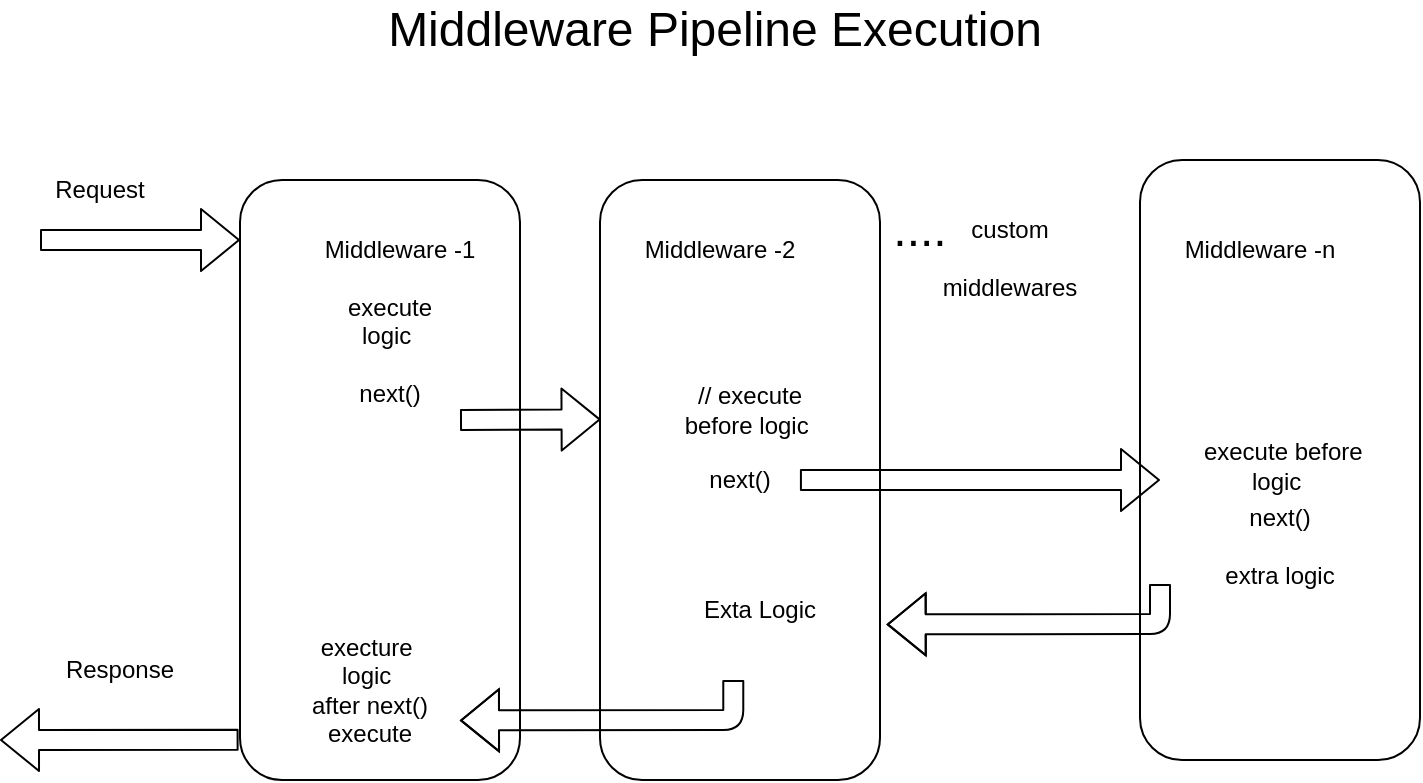 <mxfile>
    <diagram id="BUy-KY2qesNk9KkUB8f5" name="midlewares">
        <mxGraphModel dx="1466" dy="630" grid="1" gridSize="10" guides="1" tooltips="1" connect="1" arrows="1" fold="1" page="1" pageScale="1" pageWidth="827" pageHeight="1169" math="0" shadow="0">
            <root>
                <mxCell id="tZ6gRIYGBJLyPNA3RhWV-0"/>
                <mxCell id="tZ6gRIYGBJLyPNA3RhWV-1" parent="tZ6gRIYGBJLyPNA3RhWV-0"/>
                <mxCell id="tZ6gRIYGBJLyPNA3RhWV-2" value="" style="shape=flexArrow;endArrow=classic;html=1;fontSize=12;" parent="tZ6gRIYGBJLyPNA3RhWV-1" edge="1">
                    <mxGeometry width="50" height="50" relative="1" as="geometry">
                        <mxPoint x="80" y="130" as="sourcePoint"/>
                        <mxPoint x="180" y="130" as="targetPoint"/>
                    </mxGeometry>
                </mxCell>
                <mxCell id="tZ6gRIYGBJLyPNA3RhWV-3" value="" style="rounded=1;whiteSpace=wrap;html=1;fontSize=12;" parent="tZ6gRIYGBJLyPNA3RhWV-1" vertex="1">
                    <mxGeometry x="180" y="100" width="140" height="300" as="geometry"/>
                </mxCell>
                <mxCell id="tZ6gRIYGBJLyPNA3RhWV-4" value="next()" style="rounded=1;whiteSpace=wrap;html=1;fontSize=12;" parent="tZ6gRIYGBJLyPNA3RhWV-1" vertex="1">
                    <mxGeometry x="360" y="100" width="140" height="300" as="geometry"/>
                </mxCell>
                <mxCell id="tZ6gRIYGBJLyPNA3RhWV-6" value="&lt;br&gt;&lt;br&gt;&lt;br&gt;&lt;br&gt;&lt;br&gt;&lt;br&gt;next()&lt;br&gt;&lt;br&gt;extra logic" style="rounded=1;whiteSpace=wrap;html=1;fontSize=12;" parent="tZ6gRIYGBJLyPNA3RhWV-1" vertex="1">
                    <mxGeometry x="630" y="90" width="140" height="300" as="geometry"/>
                </mxCell>
                <mxCell id="tZ6gRIYGBJLyPNA3RhWV-7" value="Middleware -1" style="text;html=1;strokeColor=none;fillColor=none;align=center;verticalAlign=middle;whiteSpace=wrap;rounded=0;fontSize=12;" parent="tZ6gRIYGBJLyPNA3RhWV-1" vertex="1">
                    <mxGeometry x="210" y="120" width="100" height="30" as="geometry"/>
                </mxCell>
                <mxCell id="tZ6gRIYGBJLyPNA3RhWV-8" value="Middleware -n" style="text;html=1;strokeColor=none;fillColor=none;align=center;verticalAlign=middle;whiteSpace=wrap;rounded=0;fontSize=12;" parent="tZ6gRIYGBJLyPNA3RhWV-1" vertex="1">
                    <mxGeometry x="650" y="120" width="80" height="30" as="geometry"/>
                </mxCell>
                <mxCell id="tZ6gRIYGBJLyPNA3RhWV-9" value="Middleware -2" style="text;html=1;strokeColor=none;fillColor=none;align=center;verticalAlign=middle;whiteSpace=wrap;rounded=0;fontSize=12;" parent="tZ6gRIYGBJLyPNA3RhWV-1" vertex="1">
                    <mxGeometry x="380" y="120" width="80" height="30" as="geometry"/>
                </mxCell>
                <mxCell id="tZ6gRIYGBJLyPNA3RhWV-10" value="execute&lt;br&gt;logic&amp;nbsp;&lt;br&gt;&lt;br&gt;next()" style="text;html=1;strokeColor=none;fillColor=none;align=center;verticalAlign=middle;whiteSpace=wrap;rounded=0;fontSize=12;" parent="tZ6gRIYGBJLyPNA3RhWV-1" vertex="1">
                    <mxGeometry x="200" y="170" width="110" height="30" as="geometry"/>
                </mxCell>
                <mxCell id="tZ6gRIYGBJLyPNA3RhWV-11" value="execture&amp;nbsp;&lt;br&gt;logic&amp;nbsp;&lt;br&gt;after next()&lt;br&gt;execute" style="text;html=1;strokeColor=none;fillColor=none;align=center;verticalAlign=middle;whiteSpace=wrap;rounded=0;fontSize=12;" parent="tZ6gRIYGBJLyPNA3RhWV-1" vertex="1">
                    <mxGeometry x="190" y="340" width="110" height="30" as="geometry"/>
                </mxCell>
                <mxCell id="tZ6gRIYGBJLyPNA3RhWV-12" value="" style="shape=flexArrow;endArrow=classic;html=1;fontSize=12;entryX=0.002;entryY=0.399;entryDx=0;entryDy=0;entryPerimeter=0;" parent="tZ6gRIYGBJLyPNA3RhWV-1" target="tZ6gRIYGBJLyPNA3RhWV-4" edge="1">
                    <mxGeometry width="50" height="50" relative="1" as="geometry">
                        <mxPoint x="290" y="220" as="sourcePoint"/>
                        <mxPoint x="370" y="178" as="targetPoint"/>
                        <Array as="points">
                            <mxPoint x="290" y="220"/>
                        </Array>
                    </mxGeometry>
                </mxCell>
                <mxCell id="tZ6gRIYGBJLyPNA3RhWV-14" value="" style="shape=flexArrow;endArrow=classic;html=1;fontSize=12;exitX=0.714;exitY=0.5;exitDx=0;exitDy=0;exitPerimeter=0;" parent="tZ6gRIYGBJLyPNA3RhWV-1" source="tZ6gRIYGBJLyPNA3RhWV-4" edge="1">
                    <mxGeometry width="50" height="50" relative="1" as="geometry">
                        <mxPoint x="460" y="288" as="sourcePoint"/>
                        <mxPoint x="640" y="250" as="targetPoint"/>
                        <Array as="points"/>
                    </mxGeometry>
                </mxCell>
                <mxCell id="tZ6gRIYGBJLyPNA3RhWV-15" value="" style="shape=flexArrow;endArrow=classic;html=1;fontSize=12;entryX=1.024;entryY=0.834;entryDx=0;entryDy=0;entryPerimeter=0;exitX=0.5;exitY=0.8;exitDx=0;exitDy=0;exitPerimeter=0;" parent="tZ6gRIYGBJLyPNA3RhWV-1" edge="1">
                    <mxGeometry width="50" height="50" relative="1" as="geometry">
                        <mxPoint x="640" y="302" as="sourcePoint"/>
                        <mxPoint x="503.36" y="322.2" as="targetPoint"/>
                        <Array as="points">
                            <mxPoint x="640" y="322"/>
                        </Array>
                    </mxGeometry>
                </mxCell>
                <mxCell id="tZ6gRIYGBJLyPNA3RhWV-16" value="&lt;span&gt;// execute before logic&amp;nbsp;&lt;/span&gt;" style="text;html=1;strokeColor=none;fillColor=none;align=center;verticalAlign=middle;whiteSpace=wrap;rounded=0;fontSize=12;" parent="tZ6gRIYGBJLyPNA3RhWV-1" vertex="1">
                    <mxGeometry x="390" y="200" width="90" height="30" as="geometry"/>
                </mxCell>
                <mxCell id="tZ6gRIYGBJLyPNA3RhWV-18" value="Exta Logic" style="text;html=1;strokeColor=none;fillColor=none;align=center;verticalAlign=middle;whiteSpace=wrap;rounded=0;fontSize=12;" parent="tZ6gRIYGBJLyPNA3RhWV-1" vertex="1">
                    <mxGeometry x="410" y="300" width="60" height="30" as="geometry"/>
                </mxCell>
                <mxCell id="tZ6gRIYGBJLyPNA3RhWV-19" value="" style="shape=flexArrow;endArrow=classic;html=1;fontSize=12;entryX=1.024;entryY=0.834;entryDx=0;entryDy=0;entryPerimeter=0;exitX=0.5;exitY=0.8;exitDx=0;exitDy=0;exitPerimeter=0;" parent="tZ6gRIYGBJLyPNA3RhWV-1" edge="1">
                    <mxGeometry width="50" height="50" relative="1" as="geometry">
                        <mxPoint x="426.64" y="350" as="sourcePoint"/>
                        <mxPoint x="290.0" y="370.2" as="targetPoint"/>
                        <Array as="points">
                            <mxPoint x="426.64" y="370"/>
                        </Array>
                    </mxGeometry>
                </mxCell>
                <mxCell id="tZ6gRIYGBJLyPNA3RhWV-21" value="" style="shape=flexArrow;endArrow=classic;html=1;fontSize=12;exitX=-0.005;exitY=0.933;exitDx=0;exitDy=0;exitPerimeter=0;" parent="tZ6gRIYGBJLyPNA3RhWV-1" source="tZ6gRIYGBJLyPNA3RhWV-3" edge="1">
                    <mxGeometry width="50" height="50" relative="1" as="geometry">
                        <mxPoint x="70" y="420" as="sourcePoint"/>
                        <mxPoint x="60" y="380" as="targetPoint"/>
                    </mxGeometry>
                </mxCell>
                <mxCell id="tZ6gRIYGBJLyPNA3RhWV-22" value="&lt;font style=&quot;font-size: 24px&quot;&gt;Middleware Pipeline Execution&lt;/font&gt;" style="text;html=1;strokeColor=none;fillColor=none;align=center;verticalAlign=middle;whiteSpace=wrap;rounded=0;fontSize=12;" parent="tZ6gRIYGBJLyPNA3RhWV-1" vertex="1">
                    <mxGeometry x="225" y="10" width="385" height="30" as="geometry"/>
                </mxCell>
                <mxCell id="tZ6gRIYGBJLyPNA3RhWV-23" value="...." style="text;html=1;strokeColor=none;fillColor=none;align=center;verticalAlign=middle;whiteSpace=wrap;rounded=0;fontSize=24;" parent="tZ6gRIYGBJLyPNA3RhWV-1" vertex="1">
                    <mxGeometry x="490" y="110" width="60" height="30" as="geometry"/>
                </mxCell>
                <mxCell id="tZ6gRIYGBJLyPNA3RhWV-24" value="&lt;font style=&quot;font-size: 12px&quot;&gt;custom&lt;br&gt;middlewares&lt;/font&gt;" style="text;html=1;strokeColor=none;fillColor=none;align=center;verticalAlign=middle;whiteSpace=wrap;rounded=0;fontSize=24;" parent="tZ6gRIYGBJLyPNA3RhWV-1" vertex="1">
                    <mxGeometry x="520" y="120" width="90" height="30" as="geometry"/>
                </mxCell>
                <mxCell id="tZ6gRIYGBJLyPNA3RhWV-25" value="Request" style="text;html=1;strokeColor=none;fillColor=none;align=center;verticalAlign=middle;whiteSpace=wrap;rounded=0;fontSize=12;" parent="tZ6gRIYGBJLyPNA3RhWV-1" vertex="1">
                    <mxGeometry x="80" y="90" width="60" height="30" as="geometry"/>
                </mxCell>
                <mxCell id="tZ6gRIYGBJLyPNA3RhWV-26" value="Response" style="text;html=1;strokeColor=none;fillColor=none;align=center;verticalAlign=middle;whiteSpace=wrap;rounded=0;fontSize=12;" parent="tZ6gRIYGBJLyPNA3RhWV-1" vertex="1">
                    <mxGeometry x="90" y="330" width="60" height="30" as="geometry"/>
                </mxCell>
                <mxCell id="tZ6gRIYGBJLyPNA3RhWV-27" value="&lt;span&gt;&amp;nbsp;execute before logic&amp;nbsp;&lt;/span&gt;" style="text;html=1;strokeColor=none;fillColor=none;align=center;verticalAlign=middle;whiteSpace=wrap;rounded=0;fontSize=12;" parent="tZ6gRIYGBJLyPNA3RhWV-1" vertex="1">
                    <mxGeometry x="655" y="230" width="90" height="25" as="geometry"/>
                </mxCell>
            </root>
        </mxGraphModel>
    </diagram>
</mxfile>